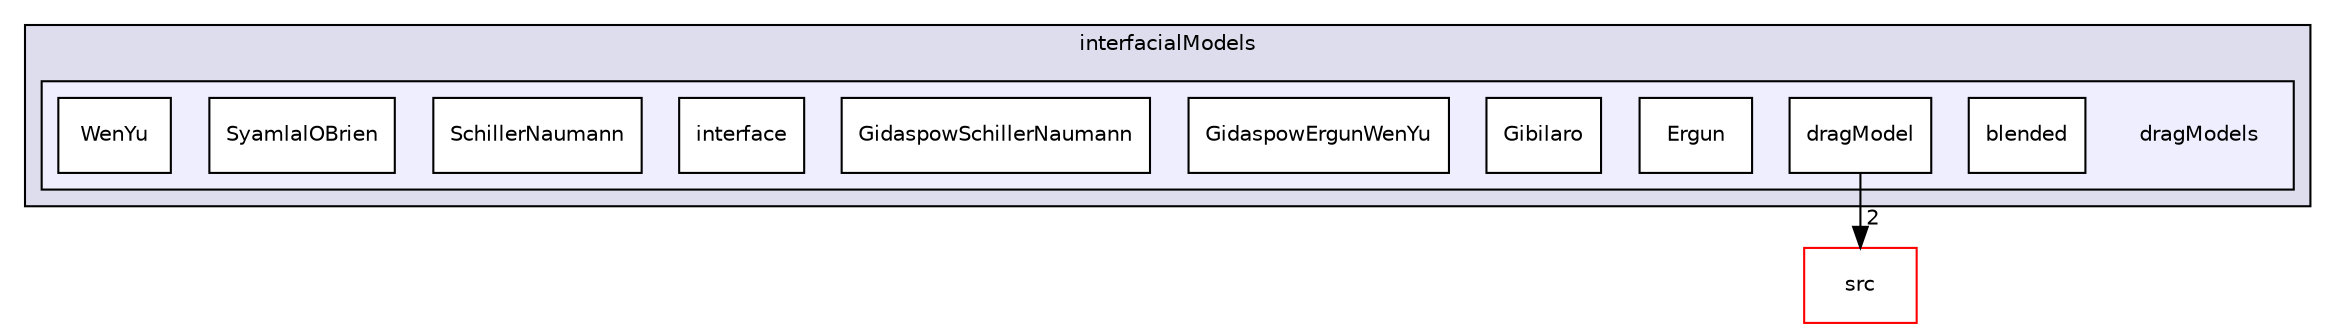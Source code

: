 digraph "applications/solvers/multiphase/multiphaseEulerFoam/interfacialModels/dragModels" {
  bgcolor=transparent;
  compound=true
  node [ fontsize="10", fontname="Helvetica"];
  edge [ labelfontsize="10", labelfontname="Helvetica"];
  subgraph clusterdir_69624978ef3c7e8265410d055036ffd4 {
    graph [ bgcolor="#ddddee", pencolor="black", label="interfacialModels" fontname="Helvetica", fontsize="10", URL="dir_69624978ef3c7e8265410d055036ffd4.html"]
  subgraph clusterdir_45e67d80f3fa79e6c6d32b95e41cd9a4 {
    graph [ bgcolor="#eeeeff", pencolor="black", label="" URL="dir_45e67d80f3fa79e6c6d32b95e41cd9a4.html"];
    dir_45e67d80f3fa79e6c6d32b95e41cd9a4 [shape=plaintext label="dragModels"];
    dir_0e3d2ff9071cde97a4f775f14119c6cf [shape=box label="blended" color="black" fillcolor="white" style="filled" URL="dir_0e3d2ff9071cde97a4f775f14119c6cf.html"];
    dir_aab926f8c809f21411fe17f01c5ceb13 [shape=box label="dragModel" color="black" fillcolor="white" style="filled" URL="dir_aab926f8c809f21411fe17f01c5ceb13.html"];
    dir_4ba6869695401ad29328c3efe2e04dbc [shape=box label="Ergun" color="black" fillcolor="white" style="filled" URL="dir_4ba6869695401ad29328c3efe2e04dbc.html"];
    dir_d4d47de58c57056d7c90661bccf8c883 [shape=box label="Gibilaro" color="black" fillcolor="white" style="filled" URL="dir_d4d47de58c57056d7c90661bccf8c883.html"];
    dir_f201f2ed91fb34e6e4a7d289bb813775 [shape=box label="GidaspowErgunWenYu" color="black" fillcolor="white" style="filled" URL="dir_f201f2ed91fb34e6e4a7d289bb813775.html"];
    dir_be6cf3619f23aff17c5c4043b8f05eb0 [shape=box label="GidaspowSchillerNaumann" color="black" fillcolor="white" style="filled" URL="dir_be6cf3619f23aff17c5c4043b8f05eb0.html"];
    dir_d2cce3408771bd430fd8ab499a0412a3 [shape=box label="interface" color="black" fillcolor="white" style="filled" URL="dir_d2cce3408771bd430fd8ab499a0412a3.html"];
    dir_667fcf2a10203763e95d4d186592c503 [shape=box label="SchillerNaumann" color="black" fillcolor="white" style="filled" URL="dir_667fcf2a10203763e95d4d186592c503.html"];
    dir_724200dddd22155731dda5b58ba91637 [shape=box label="SyamlalOBrien" color="black" fillcolor="white" style="filled" URL="dir_724200dddd22155731dda5b58ba91637.html"];
    dir_e1ac219811b1339254a0a1c27c5e545a [shape=box label="WenYu" color="black" fillcolor="white" style="filled" URL="dir_e1ac219811b1339254a0a1c27c5e545a.html"];
  }
  }
  dir_68267d1309a1af8e8297ef4c3efbcdba [shape=box label="src" color="red" URL="dir_68267d1309a1af8e8297ef4c3efbcdba.html"];
  dir_aab926f8c809f21411fe17f01c5ceb13->dir_68267d1309a1af8e8297ef4c3efbcdba [headlabel="2", labeldistance=1.5 headhref="dir_000168_000736.html"];
}
